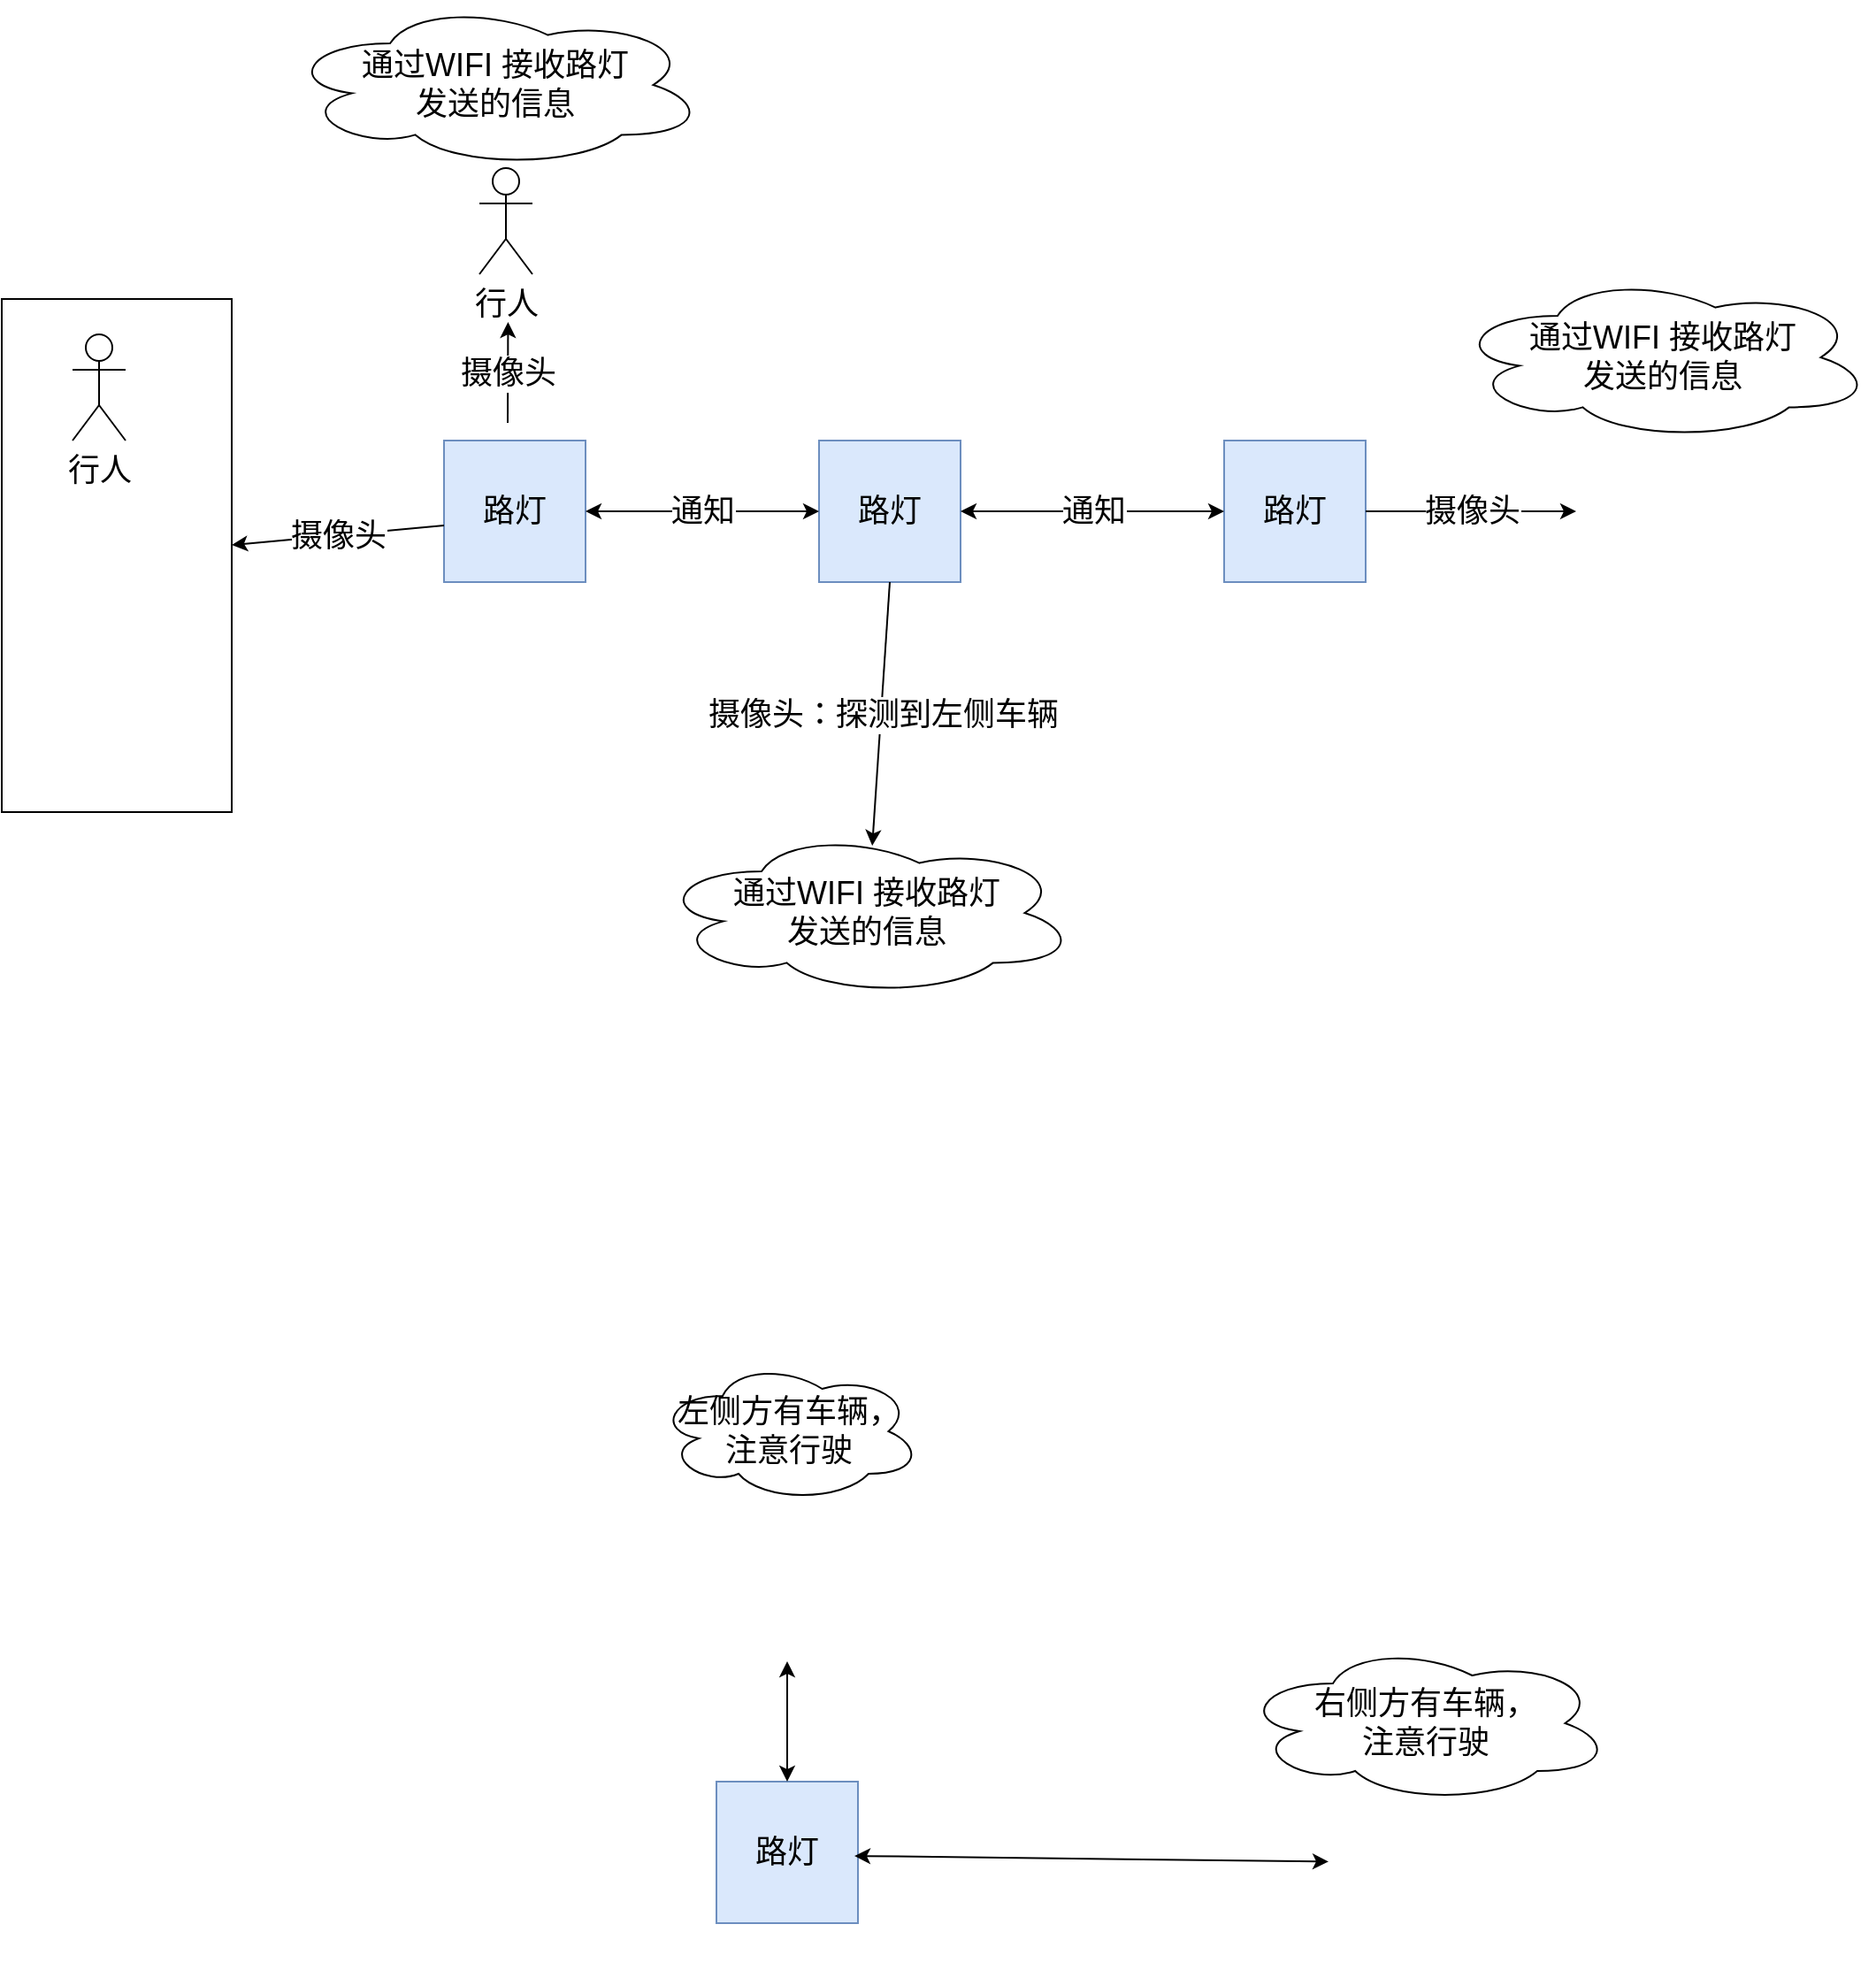 <mxfile version="15.5.4" type="github">
  <diagram id="0NARUyMhth6DVro84zLS" name="Page-1">
    <mxGraphModel dx="1422" dy="704" grid="1" gridSize="10" guides="1" tooltips="1" connect="1" arrows="1" fold="1" page="1" pageScale="1" pageWidth="827" pageHeight="1169" math="0" shadow="0">
      <root>
        <mxCell id="0" />
        <mxCell id="1" parent="0" />
        <mxCell id="0XLo5o7JqgH2-rpiOE0s-1" value="&lt;font style=&quot;font-size: 18px&quot;&gt;路灯&lt;/font&gt;" style="whiteSpace=wrap;html=1;aspect=fixed;fillColor=#dae8fc;strokeColor=#6c8ebf;" vertex="1" parent="1">
          <mxGeometry x="260" y="290" width="80" height="80" as="geometry" />
        </mxCell>
        <mxCell id="0XLo5o7JqgH2-rpiOE0s-2" value="路灯" style="whiteSpace=wrap;html=1;aspect=fixed;fontSize=18;fillColor=#dae8fc;strokeColor=#6c8ebf;" vertex="1" parent="1">
          <mxGeometry x="472" y="290" width="80" height="80" as="geometry" />
        </mxCell>
        <mxCell id="0XLo5o7JqgH2-rpiOE0s-4" value="通知" style="endArrow=classic;startArrow=classic;html=1;rounded=0;fontSize=18;entryX=0;entryY=0.5;entryDx=0;entryDy=0;" edge="1" parent="1" source="0XLo5o7JqgH2-rpiOE0s-1" target="0XLo5o7JqgH2-rpiOE0s-2">
          <mxGeometry width="50" height="50" relative="1" as="geometry">
            <mxPoint x="414" y="370" as="sourcePoint" />
            <mxPoint x="464" y="320" as="targetPoint" />
          </mxGeometry>
        </mxCell>
        <mxCell id="0XLo5o7JqgH2-rpiOE0s-6" value="路灯" style="whiteSpace=wrap;html=1;aspect=fixed;fontSize=18;fillColor=#dae8fc;strokeColor=#6c8ebf;" vertex="1" parent="1">
          <mxGeometry x="701" y="290" width="80" height="80" as="geometry" />
        </mxCell>
        <mxCell id="0XLo5o7JqgH2-rpiOE0s-7" value="通知" style="endArrow=classic;startArrow=classic;html=1;rounded=0;fontSize=18;entryX=0;entryY=0.5;entryDx=0;entryDy=0;exitX=1;exitY=0.5;exitDx=0;exitDy=0;" edge="1" parent="1" source="0XLo5o7JqgH2-rpiOE0s-2" target="0XLo5o7JqgH2-rpiOE0s-6">
          <mxGeometry width="50" height="50" relative="1" as="geometry">
            <mxPoint x="550" y="355" as="sourcePoint" />
            <mxPoint x="600" y="305" as="targetPoint" />
          </mxGeometry>
        </mxCell>
        <mxCell id="0XLo5o7JqgH2-rpiOE0s-9" value="行人" style="shape=umlActor;verticalLabelPosition=bottom;verticalAlign=top;html=1;outlineConnect=0;fontSize=18;" vertex="1" parent="1">
          <mxGeometry x="280" y="136" width="30" height="60" as="geometry" />
        </mxCell>
        <mxCell id="0XLo5o7JqgH2-rpiOE0s-14" value="" style="shape=image;html=1;verticalAlign=top;verticalLabelPosition=bottom;labelBackgroundColor=#ffffff;imageAspect=0;aspect=fixed;image=https://cdn3.iconfinder.com/data/icons/google-material-design-icons/48/ic_directions_car_48px-128.png;fontSize=18;" vertex="1" parent="1">
          <mxGeometry x="448" y="585" width="128" height="128" as="geometry" />
        </mxCell>
        <mxCell id="0XLo5o7JqgH2-rpiOE0s-15" value="" style="rounded=0;whiteSpace=wrap;html=1;fontSize=18;" vertex="1" parent="1">
          <mxGeometry x="10" y="210" width="130" height="290" as="geometry" />
        </mxCell>
        <mxCell id="0XLo5o7JqgH2-rpiOE0s-16" value="" style="shape=image;html=1;verticalAlign=top;verticalLabelPosition=bottom;labelBackgroundColor=#ffffff;imageAspect=0;aspect=fixed;image=https://cdn3.iconfinder.com/data/icons/google-material-design-icons/48/ic_directions_car_48px-128.png;fontSize=18;" vertex="1" parent="1">
          <mxGeometry x="10" y="370" width="128" height="128" as="geometry" />
        </mxCell>
        <mxCell id="0XLo5o7JqgH2-rpiOE0s-17" value="行人" style="shape=umlActor;verticalLabelPosition=bottom;verticalAlign=top;html=1;outlineConnect=0;fontSize=18;" vertex="1" parent="1">
          <mxGeometry x="50" y="230" width="30" height="60" as="geometry" />
        </mxCell>
        <mxCell id="0XLo5o7JqgH2-rpiOE0s-18" value="" style="shape=image;html=1;verticalAlign=top;verticalLabelPosition=bottom;labelBackgroundColor=#ffffff;imageAspect=0;aspect=fixed;image=https://cdn3.iconfinder.com/data/icons/google-material-design-icons/48/ic_directions_car_48px-128.png;fontSize=18;" vertex="1" parent="1">
          <mxGeometry x="900" y="266" width="128" height="128" as="geometry" />
        </mxCell>
        <mxCell id="0XLo5o7JqgH2-rpiOE0s-19" value="通过WIFI 接收路灯&lt;br&gt;发送的信息" style="ellipse;shape=cloud;whiteSpace=wrap;html=1;fontSize=18;" vertex="1" parent="1">
          <mxGeometry x="830" y="196" width="238" height="94" as="geometry" />
        </mxCell>
        <mxCell id="0XLo5o7JqgH2-rpiOE0s-23" value="" style="endArrow=classic;html=1;rounded=0;fontSize=18;exitX=0.5;exitY=1;exitDx=0;exitDy=0;entryX=0.513;entryY=0.096;entryDx=0;entryDy=0;entryPerimeter=0;" edge="1" parent="1" source="0XLo5o7JqgH2-rpiOE0s-2" target="0XLo5o7JqgH2-rpiOE0s-33">
          <mxGeometry width="50" height="50" relative="1" as="geometry">
            <mxPoint x="508" y="370" as="sourcePoint" />
            <mxPoint x="508" y="480" as="targetPoint" />
          </mxGeometry>
        </mxCell>
        <mxCell id="0XLo5o7JqgH2-rpiOE0s-24" value="摄像头：探测到左侧车辆" style="edgeLabel;html=1;align=center;verticalAlign=middle;resizable=0;points=[];fontSize=18;" vertex="1" connectable="0" parent="0XLo5o7JqgH2-rpiOE0s-23">
          <mxGeometry x="-0.286" y="3" relative="1" as="geometry">
            <mxPoint x="-4" y="21" as="offset" />
          </mxGeometry>
        </mxCell>
        <mxCell id="0XLo5o7JqgH2-rpiOE0s-28" value="摄像头" style="endArrow=classic;html=1;rounded=0;fontSize=18;exitX=0;exitY=0.6;exitDx=0;exitDy=0;exitPerimeter=0;" edge="1" parent="1" source="0XLo5o7JqgH2-rpiOE0s-1" target="0XLo5o7JqgH2-rpiOE0s-15">
          <mxGeometry width="50" height="50" relative="1" as="geometry">
            <mxPoint x="700" y="370" as="sourcePoint" />
            <mxPoint x="750" y="320" as="targetPoint" />
          </mxGeometry>
        </mxCell>
        <mxCell id="0XLo5o7JqgH2-rpiOE0s-29" value="摄像头" style="endArrow=classic;html=1;rounded=0;fontSize=18;" edge="1" parent="1">
          <mxGeometry width="50" height="50" relative="1" as="geometry">
            <mxPoint x="296" y="280" as="sourcePoint" />
            <mxPoint x="296.21" y="223" as="targetPoint" />
          </mxGeometry>
        </mxCell>
        <mxCell id="0XLo5o7JqgH2-rpiOE0s-32" value="通过WIFI 接收路灯&lt;br&gt;发送的信息" style="ellipse;shape=cloud;whiteSpace=wrap;html=1;fontSize=18;" vertex="1" parent="1">
          <mxGeometry x="170" y="42" width="238" height="94" as="geometry" />
        </mxCell>
        <mxCell id="0XLo5o7JqgH2-rpiOE0s-33" value="通过WIFI 接收路灯&lt;br&gt;发送的信息" style="ellipse;shape=cloud;whiteSpace=wrap;html=1;fontSize=18;" vertex="1" parent="1">
          <mxGeometry x="380" y="510" width="238" height="94" as="geometry" />
        </mxCell>
        <mxCell id="0XLo5o7JqgH2-rpiOE0s-34" value="路灯" style="whiteSpace=wrap;html=1;aspect=fixed;fontSize=18;fillColor=#dae8fc;strokeColor=#6c8ebf;" vertex="1" parent="1">
          <mxGeometry x="414" y="1048" width="80" height="80" as="geometry" />
        </mxCell>
        <mxCell id="0XLo5o7JqgH2-rpiOE0s-35" value="摄像头" style="endArrow=classic;html=1;rounded=0;fontSize=18;exitX=1;exitY=0.5;exitDx=0;exitDy=0;" edge="1" parent="1" source="0XLo5o7JqgH2-rpiOE0s-6" target="0XLo5o7JqgH2-rpiOE0s-18">
          <mxGeometry width="50" height="50" relative="1" as="geometry">
            <mxPoint x="777" y="370" as="sourcePoint" />
            <mxPoint x="827" y="320" as="targetPoint" />
          </mxGeometry>
        </mxCell>
        <mxCell id="0XLo5o7JqgH2-rpiOE0s-36" value="" style="shape=image;html=1;verticalAlign=top;verticalLabelPosition=bottom;labelBackgroundColor=#ffffff;imageAspect=0;aspect=fixed;image=https://cdn3.iconfinder.com/data/icons/google-material-design-icons/48/ic_directions_car_48px-128.png;fontSize=18;" vertex="1" parent="1">
          <mxGeometry x="390" y="860" width="128" height="128" as="geometry" />
        </mxCell>
        <mxCell id="0XLo5o7JqgH2-rpiOE0s-37" value="" style="shape=image;html=1;verticalAlign=top;verticalLabelPosition=bottom;labelBackgroundColor=#ffffff;imageAspect=0;aspect=fixed;image=https://cdn3.iconfinder.com/data/icons/google-material-design-icons/48/ic_directions_car_48px-128.png;fontSize=18;" vertex="1" parent="1">
          <mxGeometry x="760" y="1030" width="128" height="128" as="geometry" />
        </mxCell>
        <mxCell id="0XLo5o7JqgH2-rpiOE0s-38" value="" style="endArrow=classic;startArrow=classic;html=1;rounded=0;fontSize=18;exitX=0.5;exitY=0;exitDx=0;exitDy=0;" edge="1" parent="1" source="0XLo5o7JqgH2-rpiOE0s-34">
          <mxGeometry width="50" height="50" relative="1" as="geometry">
            <mxPoint x="440" y="1030" as="sourcePoint" />
            <mxPoint x="454" y="980" as="targetPoint" />
          </mxGeometry>
        </mxCell>
        <mxCell id="0XLo5o7JqgH2-rpiOE0s-41" value="" style="endArrow=classic;startArrow=classic;html=1;rounded=0;fontSize=18;" edge="1" parent="1" source="0XLo5o7JqgH2-rpiOE0s-37">
          <mxGeometry width="50" height="50" relative="1" as="geometry">
            <mxPoint x="552" y="980" as="sourcePoint" />
            <mxPoint x="492" y="1090" as="targetPoint" />
          </mxGeometry>
        </mxCell>
        <mxCell id="0XLo5o7JqgH2-rpiOE0s-42" value="右侧方有车辆，&lt;br&gt;注意行驶" style="ellipse;shape=cloud;whiteSpace=wrap;html=1;fontSize=18;" vertex="1" parent="1">
          <mxGeometry x="710" y="970" width="210" height="90" as="geometry" />
        </mxCell>
        <mxCell id="0XLo5o7JqgH2-rpiOE0s-43" value="左侧方有车辆，&lt;br&gt;注意行驶" style="ellipse;shape=cloud;whiteSpace=wrap;html=1;fontSize=18;" vertex="1" parent="1">
          <mxGeometry x="380" y="810" width="150" height="80" as="geometry" />
        </mxCell>
      </root>
    </mxGraphModel>
  </diagram>
</mxfile>
